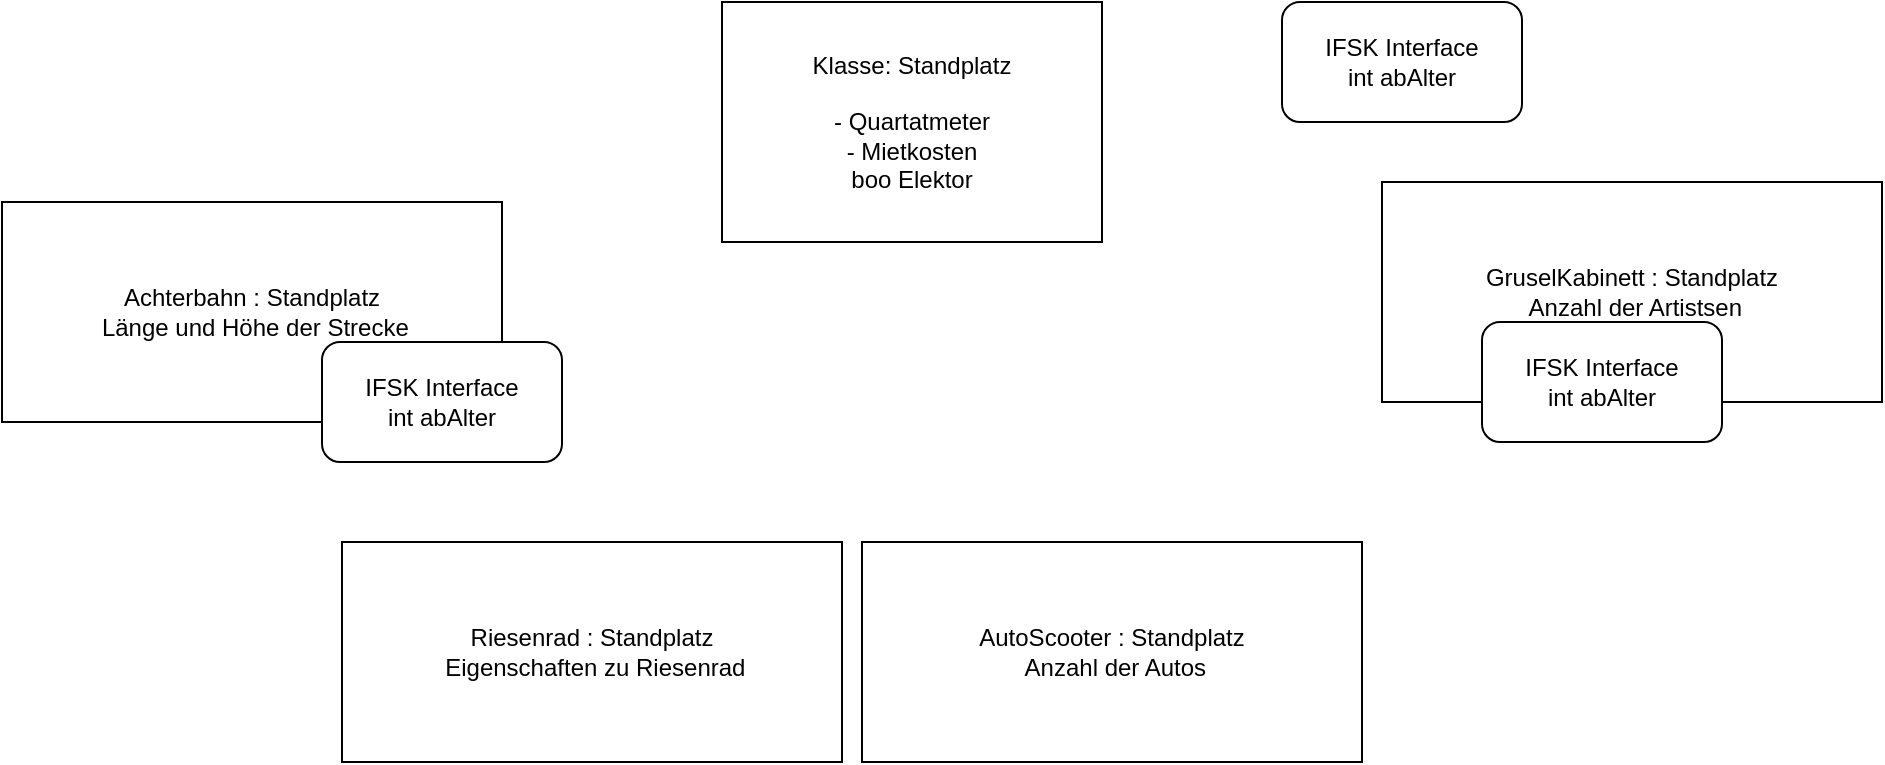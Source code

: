 <mxfile version="14.8.0" type="device"><diagram id="8yWRhLlbktAboMS9hLdu" name="Page-1"><mxGraphModel dx="782" dy="468" grid="1" gridSize="10" guides="1" tooltips="1" connect="1" arrows="1" fold="1" page="1" pageScale="1" pageWidth="827" pageHeight="1169" math="0" shadow="0"><root><mxCell id="0"/><mxCell id="1" parent="0"/><mxCell id="5UuPUH83_tWz4doPsv9M-1" value="Klasse: Standplatz&lt;br&gt;&lt;br&gt;- Quartatmeter&lt;br&gt;- Mietkosten&lt;br&gt;boo Elektor" style="rounded=0;whiteSpace=wrap;html=1;" vertex="1" parent="1"><mxGeometry x="360" y="30" width="190" height="120" as="geometry"/></mxCell><mxCell id="5UuPUH83_tWz4doPsv9M-2" value="Riesenrad : Standplatz&lt;br&gt;&amp;nbsp;Eigenschaften zu Riesenrad" style="rounded=0;whiteSpace=wrap;html=1;" vertex="1" parent="1"><mxGeometry x="170" y="300" width="250" height="110" as="geometry"/></mxCell><mxCell id="5UuPUH83_tWz4doPsv9M-3" value="AutoScooter : Standplatz&lt;br&gt;&amp;nbsp;Anzahl der Autos" style="rounded=0;whiteSpace=wrap;html=1;" vertex="1" parent="1"><mxGeometry x="430" y="300" width="250" height="110" as="geometry"/></mxCell><mxCell id="5UuPUH83_tWz4doPsv9M-4" value="GruselKabinett : Standplatz&lt;br&gt;&amp;nbsp;Anzahl der Artistsen" style="rounded=0;whiteSpace=wrap;html=1;" vertex="1" parent="1"><mxGeometry x="690" y="120" width="250" height="110" as="geometry"/></mxCell><mxCell id="5UuPUH83_tWz4doPsv9M-5" value="Achterbahn : Standplatz&lt;br&gt;&amp;nbsp;Länge und Höhe der Strecke" style="rounded=0;whiteSpace=wrap;html=1;" vertex="1" parent="1"><mxGeometry y="130" width="250" height="110" as="geometry"/></mxCell><mxCell id="5UuPUH83_tWz4doPsv9M-6" value="IFSK Interface&lt;br&gt;int abAlter" style="rounded=1;whiteSpace=wrap;html=1;" vertex="1" parent="1"><mxGeometry x="640" y="30" width="120" height="60" as="geometry"/></mxCell><mxCell id="5UuPUH83_tWz4doPsv9M-7" value="IFSK Interface&lt;br&gt;int abAlter" style="rounded=1;whiteSpace=wrap;html=1;" vertex="1" parent="1"><mxGeometry x="160" y="200" width="120" height="60" as="geometry"/></mxCell><mxCell id="5UuPUH83_tWz4doPsv9M-8" value="IFSK Interface&lt;br&gt;int abAlter" style="rounded=1;whiteSpace=wrap;html=1;" vertex="1" parent="1"><mxGeometry x="740" y="190" width="120" height="60" as="geometry"/></mxCell></root></mxGraphModel></diagram></mxfile>